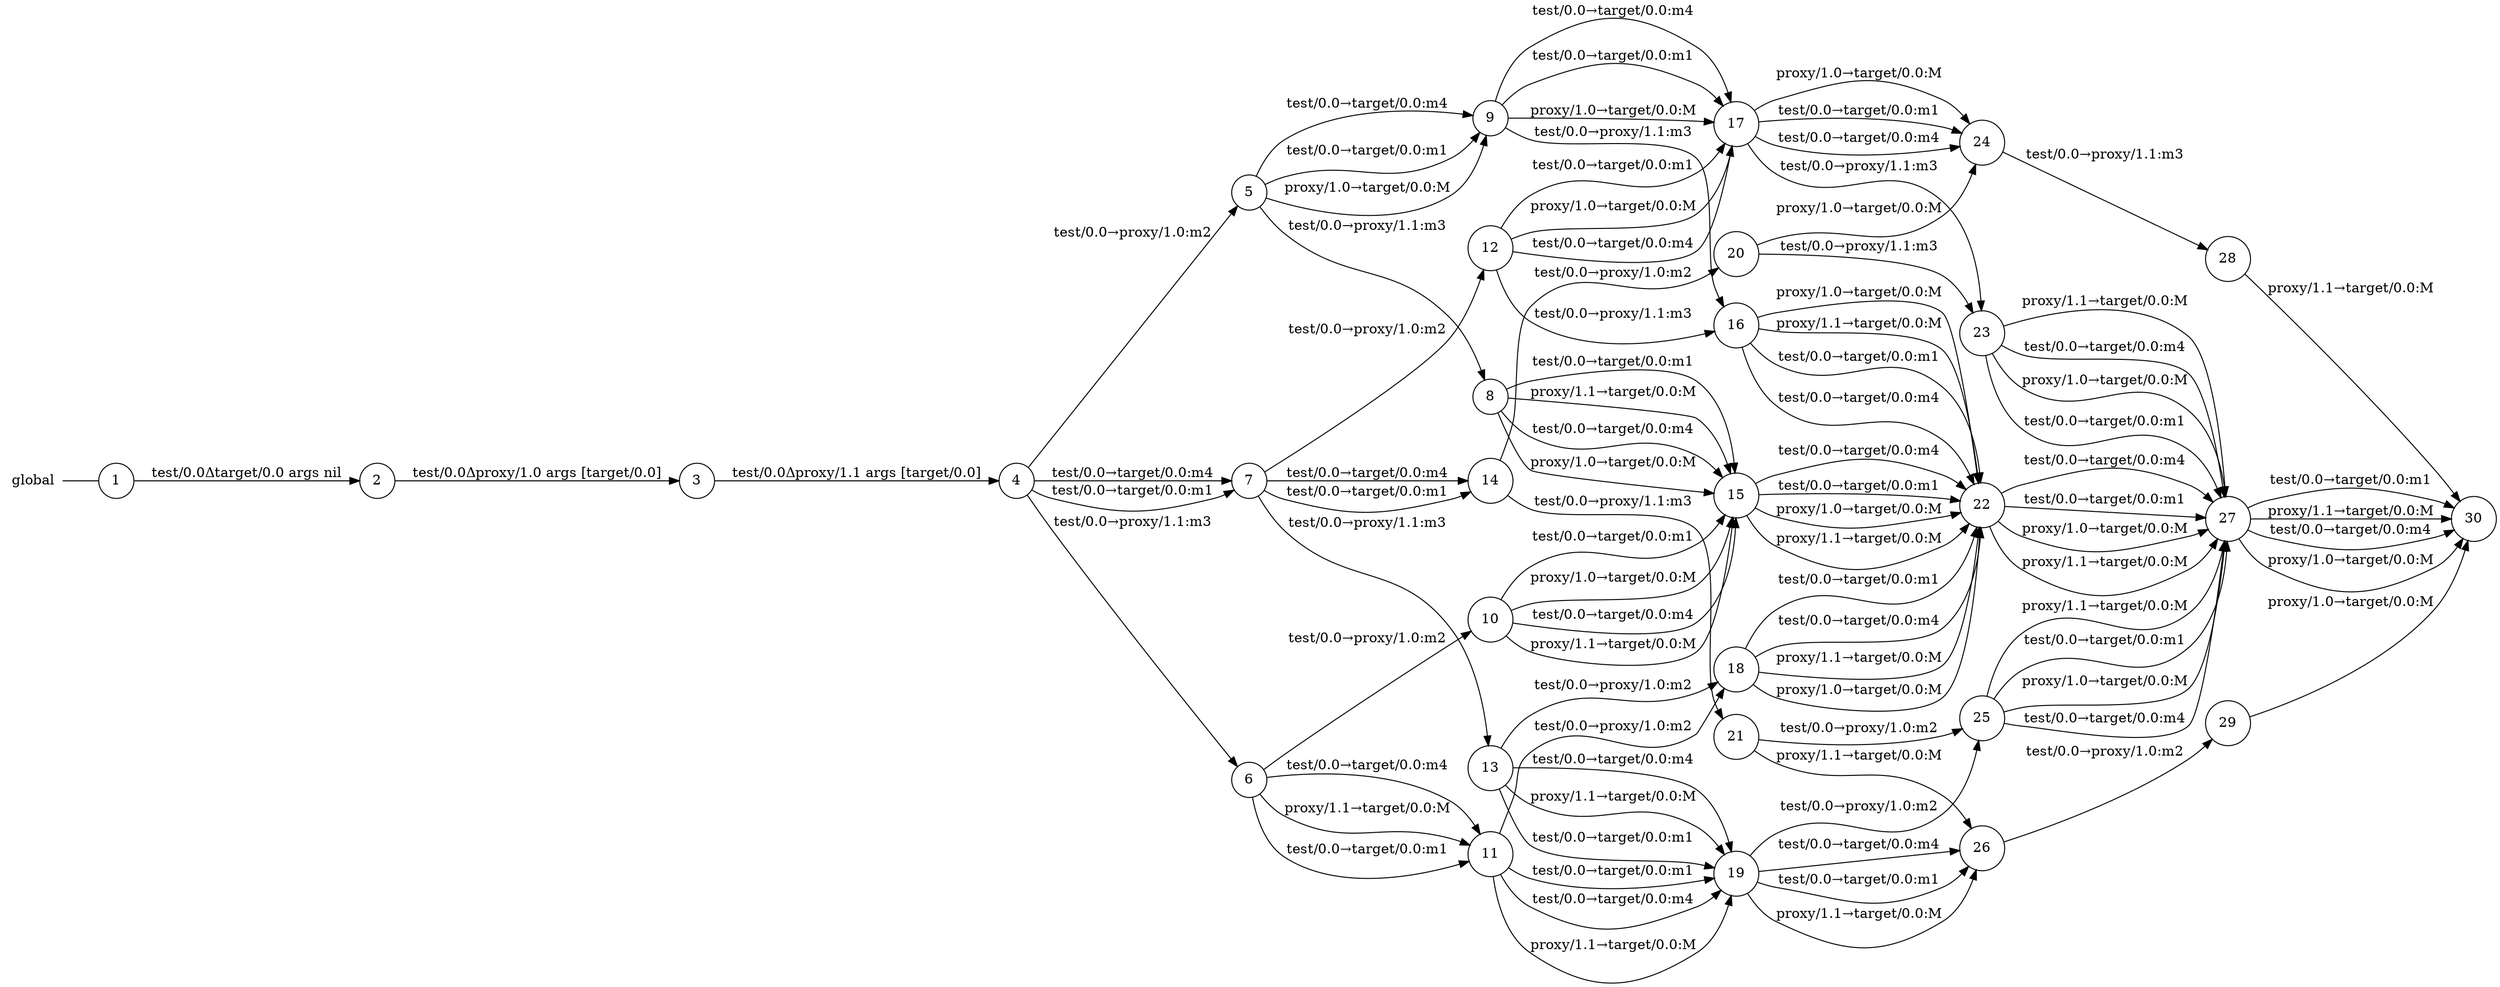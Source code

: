 digraph global {
	rankdir="LR";
	n_0 [label="global", shape="plaintext"];
	n_1 [id="20", shape=circle, label="20"];
	n_2 [id="27", shape=circle, label="27"];
	n_3 [id="29", shape=circle, label="29"];
	n_4 [id="23", shape=circle, label="23"];
	n_5 [id="25", shape=circle, label="25"];
	n_6 [id="5", shape=circle, label="5"];
	n_7 [id="28", shape=circle, label="28"];
	n_8 [id="15", shape=circle, label="15"];
	n_9 [id="19", shape=circle, label="19"];
	n_10 [id="12", shape=circle, label="12"];
	n_11 [id="11", shape=circle, label="11"];
	n_12 [id="17", shape=circle, label="17"];
	n_13 [id="18", shape=circle, label="18"];
	n_14 [id="14", shape=circle, label="14"];
	n_15 [id="6", shape=circle, label="6"];
	n_16 [id="13", shape=circle, label="13"];
	n_17 [id="24", shape=circle, label="24"];
	n_18 [id="10", shape=circle, label="10"];
	n_19 [id="30", shape=circle, label="30"];
	n_20 [id="22", shape=circle, label="22"];
	n_21 [id="1", shape=circle, label="1"];
	n_0 -> n_21 [arrowhead=none];
	n_22 [id="26", shape=circle, label="26"];
	n_23 [id="9", shape=circle, label="9"];
	n_24 [id="2", shape=circle, label="2"];
	n_25 [id="21", shape=circle, label="21"];
	n_26 [id="8", shape=circle, label="8"];
	n_27 [id="4", shape=circle, label="4"];
	n_28 [id="7", shape=circle, label="7"];
	n_29 [id="3", shape=circle, label="3"];
	n_30 [id="16", shape=circle, label="16"];

	n_28 -> n_14 [id="[$e|17]", label="test/0.0→target/0.0:m4"];
	n_21 -> n_24 [id="[$e|0]", label="test/0.0Δtarget/0.0 args nil"];
	n_4 -> n_2 [id="[$e|73]", label="proxy/1.0→target/0.0:M"];
	n_9 -> n_22 [id="[$e|61]", label="proxy/1.1→target/0.0:M"];
	n_29 -> n_27 [id="[$e|2]", label="test/0.0Δproxy/1.1 args [target/0.0]"];
	n_5 -> n_2 [id="[$e|82]", label="test/0.0→target/0.0:m1"];
	n_12 -> n_17 [id="[$e|56]", label="test/0.0→target/0.0:m1"];
	n_30 -> n_20 [id="[$e|55]", label="test/0.0→target/0.0:m1"];
	n_24 -> n_29 [id="[$e|1]", label="test/0.0Δproxy/1.0 args [target/0.0]"];
	n_2 -> n_19 [id="[$e|83]", label="proxy/1.1→target/0.0:M"];
	n_20 -> n_2 [id="[$e|69]", label="proxy/1.0→target/0.0:M"];
	n_27 -> n_6 [id="[$e|3]", label="test/0.0→proxy/1.0:m2"];
	n_2 -> n_19 [id="[$e|85]", label="test/0.0→target/0.0:m4"];
	n_13 -> n_20 [id="[$e|63]", label="test/0.0→target/0.0:m1"];
	n_2 -> n_19 [id="[$e|84]", label="proxy/1.0→target/0.0:M"];
	n_8 -> n_20 [id="[$e|48]", label="test/0.0→target/0.0:m1"];
	n_8 -> n_20 [id="[$e|46]", label="proxy/1.0→target/0.0:M"];
	n_6 -> n_23 [id="[$e|9]", label="test/0.0→target/0.0:m4"];
	n_5 -> n_2 [id="[$e|79]", label="proxy/1.0→target/0.0:M"];
	n_18 -> n_8 [id="[$e|27]", label="test/0.0→target/0.0:m1"];
	n_10 -> n_12 [id="[$e|43]", label="test/0.0→target/0.0:m1"];
	n_11 -> n_9 [id="[$e|33]", label="proxy/1.1→target/0.0:M"];
	n_27 -> n_28 [id="[$e|5]", label="test/0.0→target/0.0:m1"];
	n_16 -> n_13 [id="[$e|38]", label="test/0.0→proxy/1.0:m2"];
	n_15 -> n_11 [id="[$e|14]", label="proxy/1.1→target/0.0:M"];
	n_5 -> n_2 [id="[$e|81]", label="test/0.0→target/0.0:m4"];
	n_17 -> n_7 [id="[$e|75]", label="test/0.0→proxy/1.1:m3"];
	n_25 -> n_22 [id="[$e|68]", label="proxy/1.1→target/0.0:M"];
	n_23 -> n_12 [id="[$e|26]", label="test/0.0→target/0.0:m1"];
	n_2 -> n_19 [id="[$e|86]", label="test/0.0→target/0.0:m1"];
	n_11 -> n_13 [id="[$e|31]", label="test/0.0→proxy/1.0:m2"];
	n_28 -> n_10 [id="[$e|15]", label="test/0.0→proxy/1.0:m2"];
	n_9 -> n_22 [id="[$e|62]", label="test/0.0→target/0.0:m4"];
	n_13 -> n_20 [id="[$e|57]", label="test/0.0→target/0.0:m4"];
	n_8 -> n_20 [id="[$e|47]", label="proxy/1.1→target/0.0:M"];
	n_20 -> n_2 [id="[$e|70]", label="proxy/1.1→target/0.0:M"];
	n_28 -> n_14 [id="[$e|18]", label="test/0.0→target/0.0:m1"];
	n_13 -> n_20 [id="[$e|58]", label="proxy/1.1→target/0.0:M"];
	n_1 -> n_4 [id="[$e|65]", label="test/0.0→proxy/1.1:m3"];
	n_16 -> n_9 [id="[$e|40]", label="proxy/1.1→target/0.0:M"];
	n_12 -> n_4 [id="[$e|52]", label="test/0.0→proxy/1.1:m3"];
	n_27 -> n_28 [id="[$e|6]", label="test/0.0→target/0.0:m4"];
	n_16 -> n_9 [id="[$e|44]", label="test/0.0→target/0.0:m1"];
	n_13 -> n_20 [id="[$e|59]", label="proxy/1.0→target/0.0:M"];
	n_25 -> n_5 [id="[$e|67]", label="test/0.0→proxy/1.0:m2"];
	n_30 -> n_20 [id="[$e|49]", label="test/0.0→target/0.0:m4"];
	n_23 -> n_12 [id="[$e|25]", label="proxy/1.0→target/0.0:M"];
	n_4 -> n_2 [id="[$e|77]", label="test/0.0→target/0.0:m1"];
	n_26 -> n_8 [id="[$e|21]", label="proxy/1.0→target/0.0:M"];
	n_10 -> n_12 [id="[$e|37]", label="proxy/1.0→target/0.0:M"];
	n_26 -> n_8 [id="[$e|19]", label="test/0.0→target/0.0:m1"];
	n_18 -> n_8 [id="[$e|30]", label="proxy/1.0→target/0.0:M"];
	n_18 -> n_8 [id="[$e|28]", label="test/0.0→target/0.0:m4"];
	n_10 -> n_30 [id="[$e|35]", label="test/0.0→proxy/1.1:m3"];
	n_16 -> n_9 [id="[$e|39]", label="test/0.0→target/0.0:m4"];
	n_8 -> n_20 [id="[$e|45]", label="test/0.0→target/0.0:m4"];
	n_10 -> n_12 [id="[$e|36]", label="test/0.0→target/0.0:m4"];
	n_15 -> n_18 [id="[$e|11]", label="test/0.0→proxy/1.0:m2"];
	n_1 -> n_17 [id="[$e|66]", label="proxy/1.0→target/0.0:M"];
	n_27 -> n_15 [id="[$e|4]", label="test/0.0→proxy/1.1:m3"];
	n_3 -> n_19 [id="[$e|88]", label="proxy/1.0→target/0.0:M"];
	n_23 -> n_30 [id="[$e|23]", label="test/0.0→proxy/1.1:m3"];
	n_23 -> n_12 [id="[$e|24]", label="test/0.0→target/0.0:m4"];
	n_7 -> n_19 [id="[$e|87]", label="proxy/1.1→target/0.0:M"];
	n_5 -> n_2 [id="[$e|78]", label="proxy/1.1→target/0.0:M"];
	n_28 -> n_16 [id="[$e|16]", label="test/0.0→proxy/1.1:m3"];
	n_15 -> n_11 [id="[$e|12]", label="test/0.0→target/0.0:m1"];
	n_26 -> n_8 [id="[$e|22]", label="proxy/1.1→target/0.0:M"];
	n_30 -> n_20 [id="[$e|50]", label="proxy/1.0→target/0.0:M"];
	n_14 -> n_1 [id="[$e|41]", label="test/0.0→proxy/1.0:m2"];
	n_6 -> n_23 [id="[$e|8]", label="test/0.0→target/0.0:m1"];
	n_12 -> n_17 [id="[$e|54]", label="test/0.0→target/0.0:m4"];
	n_15 -> n_11 [id="[$e|13]", label="test/0.0→target/0.0:m4"];
	n_6 -> n_23 [id="[$e|10]", label="proxy/1.0→target/0.0:M"];
	n_4 -> n_2 [id="[$e|74]", label="proxy/1.1→target/0.0:M"];
	n_11 -> n_9 [id="[$e|34]", label="test/0.0→target/0.0:m1"];
	n_9 -> n_22 [id="[$e|64]", label="test/0.0→target/0.0:m1"];
	n_6 -> n_26 [id="[$e|7]", label="test/0.0→proxy/1.1:m3"];
	n_14 -> n_25 [id="[$e|42]", label="test/0.0→proxy/1.1:m3"];
	n_20 -> n_2 [id="[$e|71]", label="test/0.0→target/0.0:m4"];
	n_4 -> n_2 [id="[$e|76]", label="test/0.0→target/0.0:m4"];
	n_20 -> n_2 [id="[$e|72]", label="test/0.0→target/0.0:m1"];
	n_12 -> n_17 [id="[$e|53]", label="proxy/1.0→target/0.0:M"];
	n_9 -> n_5 [id="[$e|60]", label="test/0.0→proxy/1.0:m2"];
	n_26 -> n_8 [id="[$e|20]", label="test/0.0→target/0.0:m4"];
	n_22 -> n_3 [id="[$e|80]", label="test/0.0→proxy/1.0:m2"];
	n_11 -> n_9 [id="[$e|32]", label="test/0.0→target/0.0:m4"];
	n_18 -> n_8 [id="[$e|29]", label="proxy/1.1→target/0.0:M"];
	n_30 -> n_20 [id="[$e|51]", label="proxy/1.1→target/0.0:M"];
}
